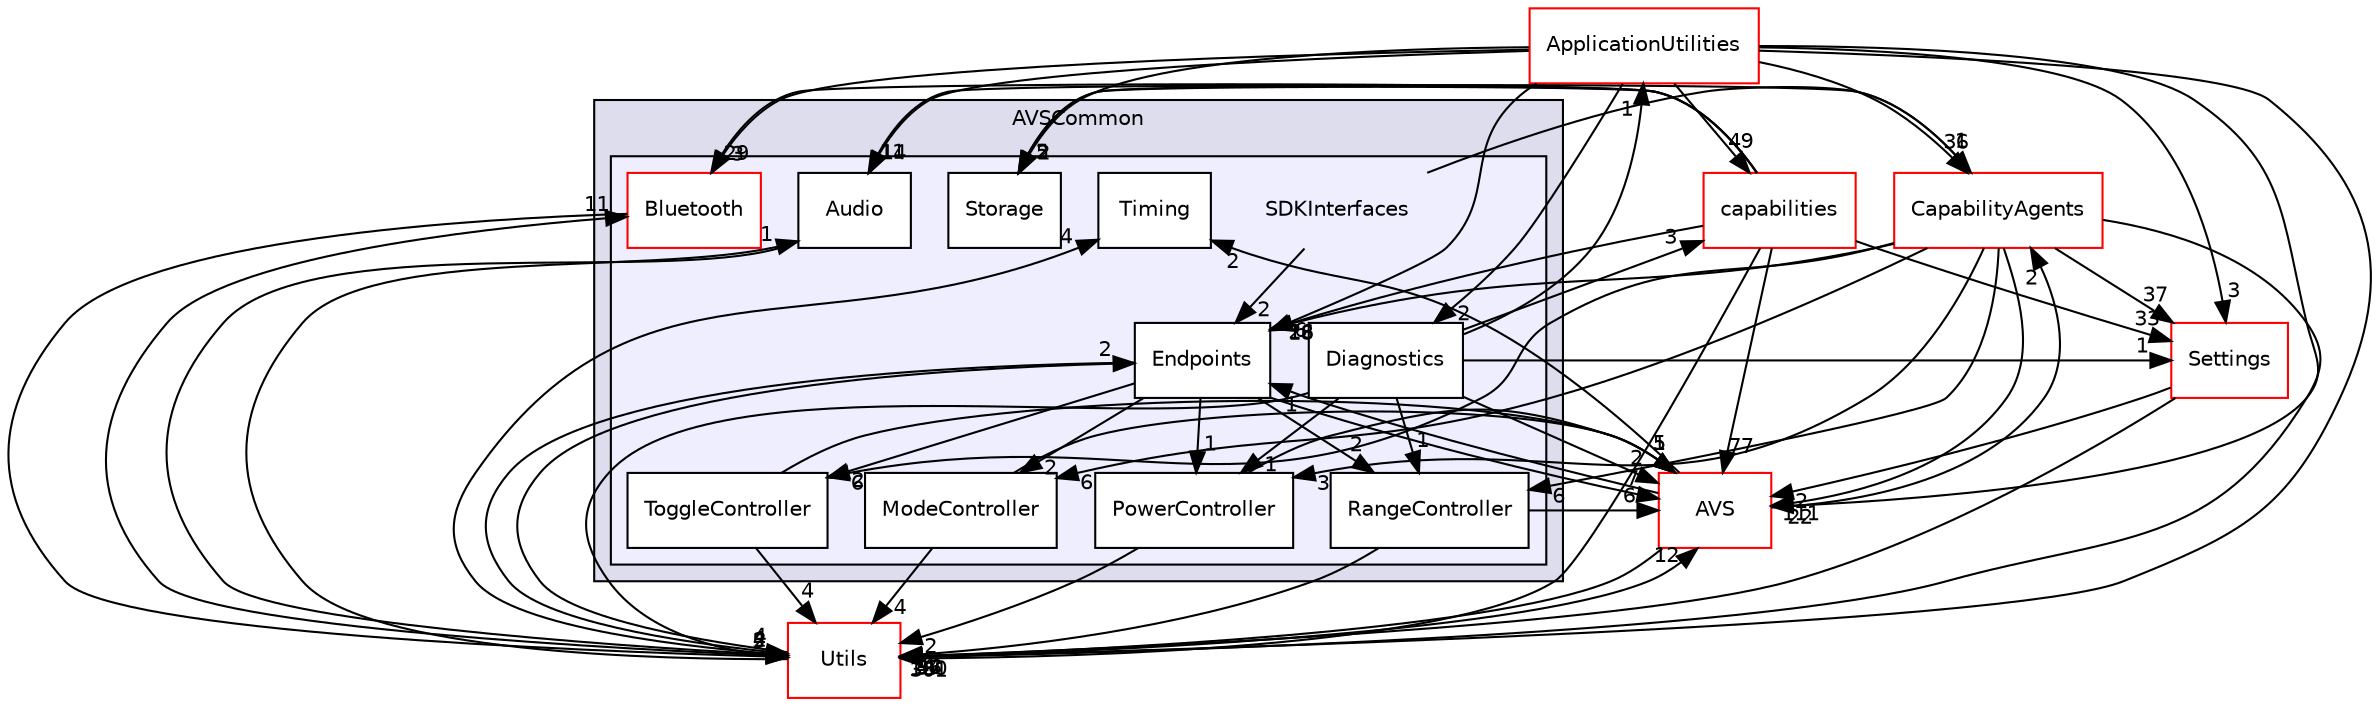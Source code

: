 digraph "/workplace/avs-device-sdk/AVSCommon/SDKInterfaces/include/AVSCommon/SDKInterfaces" {
  compound=true
  node [ fontsize="10", fontname="Helvetica"];
  edge [ labelfontsize="10", labelfontname="Helvetica"];
  subgraph clusterdir_5021e1325decff0a465f80b9ba997f55 {
    graph [ bgcolor="#ddddee", pencolor="black", label="AVSCommon" fontname="Helvetica", fontsize="10", URL="dir_5021e1325decff0a465f80b9ba997f55.html"]
  subgraph clusterdir_304e5c5f242f015339c8e1473ae913b8 {
    graph [ bgcolor="#eeeeff", pencolor="black", label="" URL="dir_304e5c5f242f015339c8e1473ae913b8.html"];
    dir_304e5c5f242f015339c8e1473ae913b8 [shape=plaintext label="SDKInterfaces"];
    dir_14dc454c65c959153e71a0c89341b1c0 [shape=box label="Audio" color="black" fillcolor="white" style="filled" URL="dir_14dc454c65c959153e71a0c89341b1c0.html"];
    dir_462e612fa0184ceceefcdcbebe6a7811 [shape=box label="Bluetooth" color="red" fillcolor="white" style="filled" URL="dir_462e612fa0184ceceefcdcbebe6a7811.html"];
    dir_7f23aea2edb40f05731326ef1ba56735 [shape=box label="Diagnostics" color="black" fillcolor="white" style="filled" URL="dir_7f23aea2edb40f05731326ef1ba56735.html"];
    dir_07a931d9c312a53bfef4a5e4776cec11 [shape=box label="Endpoints" color="black" fillcolor="white" style="filled" URL="dir_07a931d9c312a53bfef4a5e4776cec11.html"];
    dir_6d350a2bf477bf2dbec6d11fdfbd459f [shape=box label="ModeController" color="black" fillcolor="white" style="filled" URL="dir_6d350a2bf477bf2dbec6d11fdfbd459f.html"];
    dir_45ef3e19a9311bc86a75db9bbd7c3afe [shape=box label="PowerController" color="black" fillcolor="white" style="filled" URL="dir_45ef3e19a9311bc86a75db9bbd7c3afe.html"];
    dir_c7cd8847209d6179aa7c0a0e45162700 [shape=box label="RangeController" color="black" fillcolor="white" style="filled" URL="dir_c7cd8847209d6179aa7c0a0e45162700.html"];
    dir_8d505cd0becb9581d30286b41b942598 [shape=box label="Storage" color="black" fillcolor="white" style="filled" URL="dir_8d505cd0becb9581d30286b41b942598.html"];
    dir_8b472446daf2a91000c3c2b682401be7 [shape=box label="Timing" color="black" fillcolor="white" style="filled" URL="dir_8b472446daf2a91000c3c2b682401be7.html"];
    dir_5db69fb232d9a903085243ee95c37f2c [shape=box label="ToggleController" color="black" fillcolor="white" style="filled" URL="dir_5db69fb232d9a903085243ee95c37f2c.html"];
  }
  }
  dir_748b5abbb33df61eda67007924a1a0cb [shape=box label="ApplicationUtilities" fillcolor="white" style="filled" color="red" URL="dir_748b5abbb33df61eda67007924a1a0cb.html"];
  dir_7cf910bd1d7603f12ef47ff650cec893 [shape=box label="CapabilityAgents" fillcolor="white" style="filled" color="red" URL="dir_7cf910bd1d7603f12ef47ff650cec893.html"];
  dir_80711c2a226d5fced33fce22558d3784 [shape=box label="AVS" fillcolor="white" style="filled" color="red" URL="dir_80711c2a226d5fced33fce22558d3784.html"];
  dir_49dd3d9ac5586189aa170bac46425b9c [shape=box label="Utils" fillcolor="white" style="filled" color="red" URL="dir_49dd3d9ac5586189aa170bac46425b9c.html"];
  dir_8ae0dd75af039a94f4269584fb8eef13 [shape=box label="Settings" fillcolor="white" style="filled" color="red" URL="dir_8ae0dd75af039a94f4269584fb8eef13.html"];
  dir_55f1e16e469d547c636a522dac21b8a1 [shape=box label="capabilities" fillcolor="white" style="filled" color="red" URL="dir_55f1e16e469d547c636a522dac21b8a1.html"];
  dir_748b5abbb33df61eda67007924a1a0cb->dir_14dc454c65c959153e71a0c89341b1c0 [headlabel="14", labeldistance=1.5 headhref="dir_000127_000172.html"];
  dir_748b5abbb33df61eda67007924a1a0cb->dir_7cf910bd1d7603f12ef47ff650cec893 [headlabel="36", labeldistance=1.5 headhref="dir_000127_000423.html"];
  dir_748b5abbb33df61eda67007924a1a0cb->dir_462e612fa0184ceceefcdcbebe6a7811 [headlabel="3", labeldistance=1.5 headhref="dir_000127_000194.html"];
  dir_748b5abbb33df61eda67007924a1a0cb->dir_80711c2a226d5fced33fce22558d3784 [headlabel="22", labeldistance=1.5 headhref="dir_000127_000157.html"];
  dir_748b5abbb33df61eda67007924a1a0cb->dir_8d505cd0becb9581d30286b41b942598 [headlabel="2", labeldistance=1.5 headhref="dir_000127_000201.html"];
  dir_748b5abbb33df61eda67007924a1a0cb->dir_49dd3d9ac5586189aa170bac46425b9c [headlabel="37", labeldistance=1.5 headhref="dir_000127_000184.html"];
  dir_748b5abbb33df61eda67007924a1a0cb->dir_8ae0dd75af039a94f4269584fb8eef13 [headlabel="3", labeldistance=1.5 headhref="dir_000127_000709.html"];
  dir_748b5abbb33df61eda67007924a1a0cb->dir_07a931d9c312a53bfef4a5e4776cec11 [headlabel="6", labeldistance=1.5 headhref="dir_000127_000197.html"];
  dir_748b5abbb33df61eda67007924a1a0cb->dir_55f1e16e469d547c636a522dac21b8a1 [headlabel="49", labeldistance=1.5 headhref="dir_000127_000163.html"];
  dir_748b5abbb33df61eda67007924a1a0cb->dir_7f23aea2edb40f05731326ef1ba56735 [headlabel="2", labeldistance=1.5 headhref="dir_000127_000196.html"];
  dir_14dc454c65c959153e71a0c89341b1c0->dir_49dd3d9ac5586189aa170bac46425b9c [headlabel="4", labeldistance=1.5 headhref="dir_000172_000184.html"];
  dir_7cf910bd1d7603f12ef47ff650cec893->dir_45ef3e19a9311bc86a75db9bbd7c3afe [headlabel="3", labeldistance=1.5 headhref="dir_000423_000199.html"];
  dir_7cf910bd1d7603f12ef47ff650cec893->dir_80711c2a226d5fced33fce22558d3784 [headlabel="111", labeldistance=1.5 headhref="dir_000423_000157.html"];
  dir_7cf910bd1d7603f12ef47ff650cec893->dir_8d505cd0becb9581d30286b41b942598 [headlabel="5", labeldistance=1.5 headhref="dir_000423_000201.html"];
  dir_7cf910bd1d7603f12ef47ff650cec893->dir_6d350a2bf477bf2dbec6d11fdfbd459f [headlabel="6", labeldistance=1.5 headhref="dir_000423_000198.html"];
  dir_7cf910bd1d7603f12ef47ff650cec893->dir_c7cd8847209d6179aa7c0a0e45162700 [headlabel="6", labeldistance=1.5 headhref="dir_000423_000200.html"];
  dir_7cf910bd1d7603f12ef47ff650cec893->dir_49dd3d9ac5586189aa170bac46425b9c [headlabel="160", labeldistance=1.5 headhref="dir_000423_000184.html"];
  dir_7cf910bd1d7603f12ef47ff650cec893->dir_8ae0dd75af039a94f4269584fb8eef13 [headlabel="37", labeldistance=1.5 headhref="dir_000423_000709.html"];
  dir_7cf910bd1d7603f12ef47ff650cec893->dir_07a931d9c312a53bfef4a5e4776cec11 [headlabel="18", labeldistance=1.5 headhref="dir_000423_000197.html"];
  dir_7cf910bd1d7603f12ef47ff650cec893->dir_5db69fb232d9a903085243ee95c37f2c [headlabel="6", labeldistance=1.5 headhref="dir_000423_000203.html"];
  dir_45ef3e19a9311bc86a75db9bbd7c3afe->dir_80711c2a226d5fced33fce22558d3784 [headlabel="1", labeldistance=1.5 headhref="dir_000199_000157.html"];
  dir_45ef3e19a9311bc86a75db9bbd7c3afe->dir_49dd3d9ac5586189aa170bac46425b9c [headlabel="2", labeldistance=1.5 headhref="dir_000199_000184.html"];
  dir_304e5c5f242f015339c8e1473ae913b8->dir_7cf910bd1d7603f12ef47ff650cec893 [headlabel="1", labeldistance=1.5 headhref="dir_000171_000423.html"];
  dir_304e5c5f242f015339c8e1473ae913b8->dir_07a931d9c312a53bfef4a5e4776cec11 [headlabel="2", labeldistance=1.5 headhref="dir_000171_000197.html"];
  dir_462e612fa0184ceceefcdcbebe6a7811->dir_49dd3d9ac5586189aa170bac46425b9c [headlabel="5", labeldistance=1.5 headhref="dir_000194_000184.html"];
  dir_80711c2a226d5fced33fce22558d3784->dir_7cf910bd1d7603f12ef47ff650cec893 [headlabel="2", labeldistance=1.5 headhref="dir_000157_000423.html"];
  dir_80711c2a226d5fced33fce22558d3784->dir_8b472446daf2a91000c3c2b682401be7 [headlabel="2", labeldistance=1.5 headhref="dir_000157_000202.html"];
  dir_80711c2a226d5fced33fce22558d3784->dir_49dd3d9ac5586189aa170bac46425b9c [headlabel="94", labeldistance=1.5 headhref="dir_000157_000184.html"];
  dir_80711c2a226d5fced33fce22558d3784->dir_07a931d9c312a53bfef4a5e4776cec11 [headlabel="1", labeldistance=1.5 headhref="dir_000157_000197.html"];
  dir_6d350a2bf477bf2dbec6d11fdfbd459f->dir_80711c2a226d5fced33fce22558d3784 [headlabel="5", labeldistance=1.5 headhref="dir_000198_000157.html"];
  dir_6d350a2bf477bf2dbec6d11fdfbd459f->dir_49dd3d9ac5586189aa170bac46425b9c [headlabel="4", labeldistance=1.5 headhref="dir_000198_000184.html"];
  dir_c7cd8847209d6179aa7c0a0e45162700->dir_80711c2a226d5fced33fce22558d3784 [headlabel="6", labeldistance=1.5 headhref="dir_000200_000157.html"];
  dir_c7cd8847209d6179aa7c0a0e45162700->dir_49dd3d9ac5586189aa170bac46425b9c [headlabel="4", labeldistance=1.5 headhref="dir_000200_000184.html"];
  dir_49dd3d9ac5586189aa170bac46425b9c->dir_14dc454c65c959153e71a0c89341b1c0 [headlabel="1", labeldistance=1.5 headhref="dir_000184_000172.html"];
  dir_49dd3d9ac5586189aa170bac46425b9c->dir_462e612fa0184ceceefcdcbebe6a7811 [headlabel="11", labeldistance=1.5 headhref="dir_000184_000194.html"];
  dir_49dd3d9ac5586189aa170bac46425b9c->dir_80711c2a226d5fced33fce22558d3784 [headlabel="12", labeldistance=1.5 headhref="dir_000184_000157.html"];
  dir_49dd3d9ac5586189aa170bac46425b9c->dir_8b472446daf2a91000c3c2b682401be7 [headlabel="4", labeldistance=1.5 headhref="dir_000184_000202.html"];
  dir_49dd3d9ac5586189aa170bac46425b9c->dir_07a931d9c312a53bfef4a5e4776cec11 [headlabel="2", labeldistance=1.5 headhref="dir_000184_000197.html"];
  dir_8ae0dd75af039a94f4269584fb8eef13->dir_80711c2a226d5fced33fce22558d3784 [headlabel="2", labeldistance=1.5 headhref="dir_000709_000157.html"];
  dir_8ae0dd75af039a94f4269584fb8eef13->dir_49dd3d9ac5586189aa170bac46425b9c [headlabel="46", labeldistance=1.5 headhref="dir_000709_000184.html"];
  dir_07a931d9c312a53bfef4a5e4776cec11->dir_45ef3e19a9311bc86a75db9bbd7c3afe [headlabel="1", labeldistance=1.5 headhref="dir_000197_000199.html"];
  dir_07a931d9c312a53bfef4a5e4776cec11->dir_80711c2a226d5fced33fce22558d3784 [headlabel="7", labeldistance=1.5 headhref="dir_000197_000157.html"];
  dir_07a931d9c312a53bfef4a5e4776cec11->dir_6d350a2bf477bf2dbec6d11fdfbd459f [headlabel="2", labeldistance=1.5 headhref="dir_000197_000198.html"];
  dir_07a931d9c312a53bfef4a5e4776cec11->dir_c7cd8847209d6179aa7c0a0e45162700 [headlabel="2", labeldistance=1.5 headhref="dir_000197_000200.html"];
  dir_07a931d9c312a53bfef4a5e4776cec11->dir_49dd3d9ac5586189aa170bac46425b9c [headlabel="4", labeldistance=1.5 headhref="dir_000197_000184.html"];
  dir_07a931d9c312a53bfef4a5e4776cec11->dir_5db69fb232d9a903085243ee95c37f2c [headlabel="2", labeldistance=1.5 headhref="dir_000197_000203.html"];
  dir_5db69fb232d9a903085243ee95c37f2c->dir_80711c2a226d5fced33fce22558d3784 [headlabel="5", labeldistance=1.5 headhref="dir_000203_000157.html"];
  dir_5db69fb232d9a903085243ee95c37f2c->dir_49dd3d9ac5586189aa170bac46425b9c [headlabel="4", labeldistance=1.5 headhref="dir_000203_000184.html"];
  dir_55f1e16e469d547c636a522dac21b8a1->dir_14dc454c65c959153e71a0c89341b1c0 [headlabel="11", labeldistance=1.5 headhref="dir_000163_000172.html"];
  dir_55f1e16e469d547c636a522dac21b8a1->dir_462e612fa0184ceceefcdcbebe6a7811 [headlabel="29", labeldistance=1.5 headhref="dir_000163_000194.html"];
  dir_55f1e16e469d547c636a522dac21b8a1->dir_80711c2a226d5fced33fce22558d3784 [headlabel="77", labeldistance=1.5 headhref="dir_000163_000157.html"];
  dir_55f1e16e469d547c636a522dac21b8a1->dir_8d505cd0becb9581d30286b41b942598 [headlabel="2", labeldistance=1.5 headhref="dir_000163_000201.html"];
  dir_55f1e16e469d547c636a522dac21b8a1->dir_49dd3d9ac5586189aa170bac46425b9c [headlabel="301", labeldistance=1.5 headhref="dir_000163_000184.html"];
  dir_55f1e16e469d547c636a522dac21b8a1->dir_8ae0dd75af039a94f4269584fb8eef13 [headlabel="33", labeldistance=1.5 headhref="dir_000163_000709.html"];
  dir_55f1e16e469d547c636a522dac21b8a1->dir_07a931d9c312a53bfef4a5e4776cec11 [headlabel="26", labeldistance=1.5 headhref="dir_000163_000197.html"];
  dir_7f23aea2edb40f05731326ef1ba56735->dir_748b5abbb33df61eda67007924a1a0cb [headlabel="1", labeldistance=1.5 headhref="dir_000196_000127.html"];
  dir_7f23aea2edb40f05731326ef1ba56735->dir_45ef3e19a9311bc86a75db9bbd7c3afe [headlabel="1", labeldistance=1.5 headhref="dir_000196_000199.html"];
  dir_7f23aea2edb40f05731326ef1ba56735->dir_80711c2a226d5fced33fce22558d3784 [headlabel="2", labeldistance=1.5 headhref="dir_000196_000157.html"];
  dir_7f23aea2edb40f05731326ef1ba56735->dir_c7cd8847209d6179aa7c0a0e45162700 [headlabel="1", labeldistance=1.5 headhref="dir_000196_000200.html"];
  dir_7f23aea2edb40f05731326ef1ba56735->dir_49dd3d9ac5586189aa170bac46425b9c [headlabel="2", labeldistance=1.5 headhref="dir_000196_000184.html"];
  dir_7f23aea2edb40f05731326ef1ba56735->dir_8ae0dd75af039a94f4269584fb8eef13 [headlabel="1", labeldistance=1.5 headhref="dir_000196_000709.html"];
  dir_7f23aea2edb40f05731326ef1ba56735->dir_55f1e16e469d547c636a522dac21b8a1 [headlabel="3", labeldistance=1.5 headhref="dir_000196_000163.html"];
}
